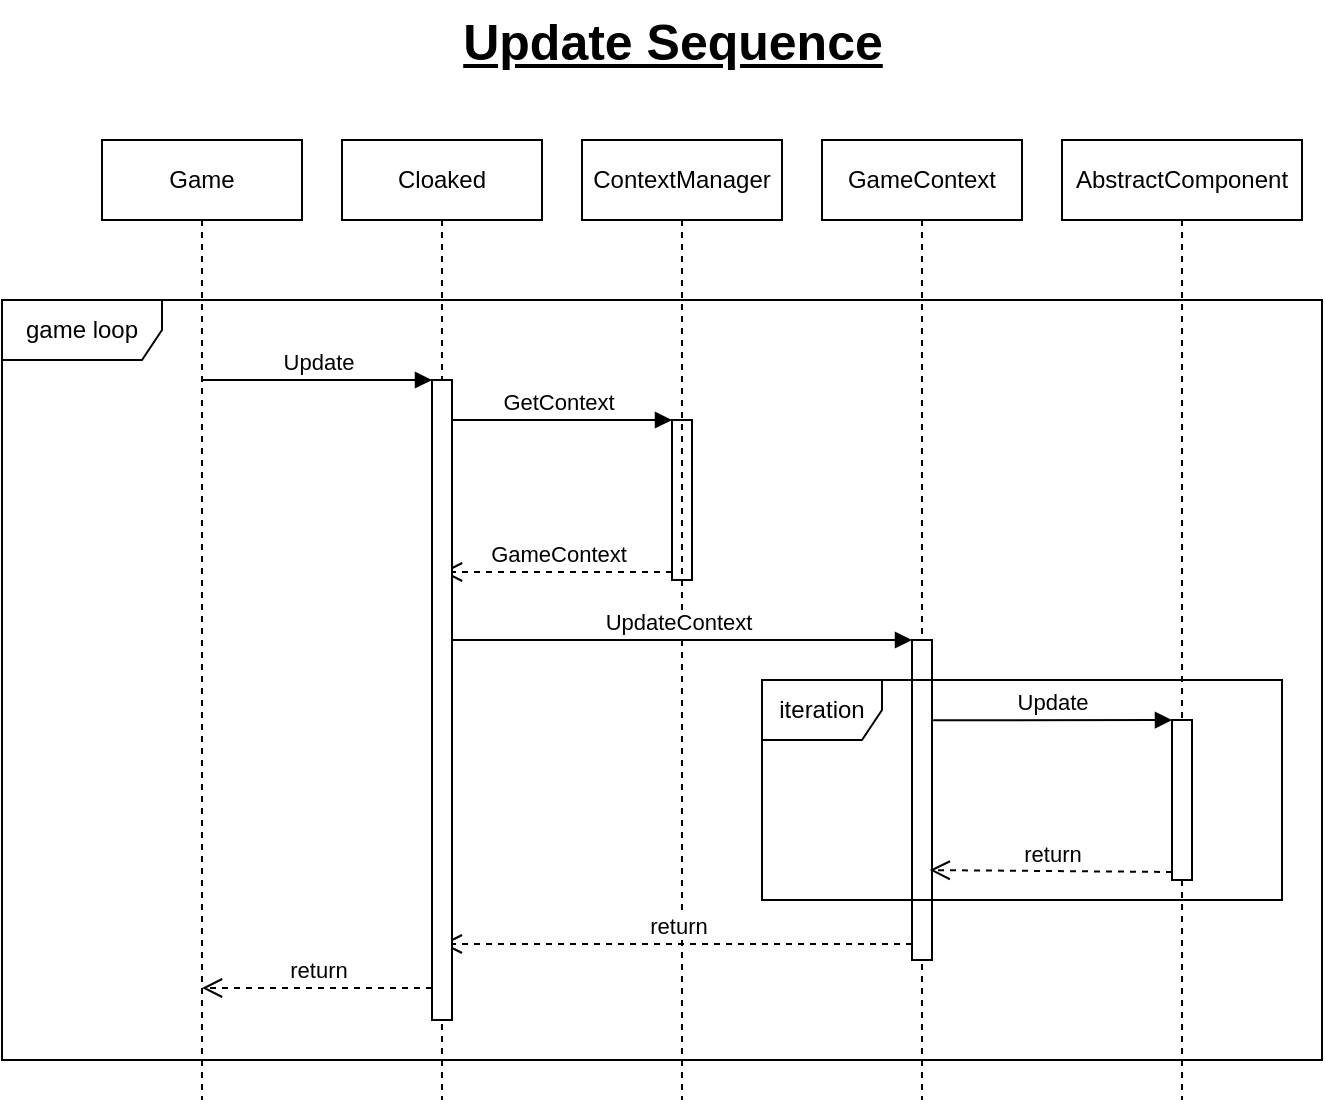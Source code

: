<mxfile version="13.6.5" type="device"><diagram id="0ZO-P3Gx69-5a1iubPXg" name="Page-1"><mxGraphModel dx="1422" dy="2962" grid="1" gridSize="10" guides="1" tooltips="1" connect="1" arrows="1" fold="1" page="1" pageScale="1" pageWidth="850" pageHeight="1100" math="0" shadow="0"><root><mxCell id="0"/><mxCell id="1" parent="0"/><mxCell id="_MPJZhpihvrq98aQGK74-2" value="" style="html=1;points=[];perimeter=orthogonalPerimeter;" vertex="1" parent="1"><mxGeometry x="425" y="-1940" width="10" height="80" as="geometry"/></mxCell><mxCell id="_MPJZhpihvrq98aQGK74-3" value="GetContext" style="html=1;verticalAlign=bottom;endArrow=block;entryX=0;entryY=0;" edge="1" target="_MPJZhpihvrq98aQGK74-2" parent="1"><mxGeometry relative="1" as="geometry"><mxPoint x="310" y="-1940" as="sourcePoint"/></mxGeometry></mxCell><mxCell id="_MPJZhpihvrq98aQGK74-4" value="GameContext" style="html=1;verticalAlign=bottom;endArrow=open;dashed=1;endSize=8;exitX=0;exitY=0.95;" edge="1" source="_MPJZhpihvrq98aQGK74-2" parent="1"><mxGeometry relative="1" as="geometry"><mxPoint x="310" y="-1864" as="targetPoint"/></mxGeometry></mxCell><mxCell id="_MPJZhpihvrq98aQGK74-7" value="Cloaked" style="shape=umlLifeline;perimeter=lifelinePerimeter;whiteSpace=wrap;html=1;container=1;collapsible=0;recursiveResize=0;outlineConnect=0;" vertex="1" parent="1"><mxGeometry x="260" y="-2080" width="100" height="480" as="geometry"/></mxCell><mxCell id="_MPJZhpihvrq98aQGK74-8" value="ContextManager" style="shape=umlLifeline;perimeter=lifelinePerimeter;whiteSpace=wrap;html=1;container=1;collapsible=0;recursiveResize=0;outlineConnect=0;" vertex="1" parent="1"><mxGeometry x="380" y="-2080" width="100" height="480" as="geometry"/></mxCell><mxCell id="_MPJZhpihvrq98aQGK74-9" value="GameContext" style="shape=umlLifeline;perimeter=lifelinePerimeter;whiteSpace=wrap;html=1;container=1;collapsible=0;recursiveResize=0;outlineConnect=0;" vertex="1" parent="1"><mxGeometry x="500" y="-2080" width="100" height="480" as="geometry"/></mxCell><mxCell id="_MPJZhpihvrq98aQGK74-10" value="" style="html=1;points=[];perimeter=orthogonalPerimeter;" vertex="1" parent="1"><mxGeometry x="545" y="-1830" width="10" height="160" as="geometry"/></mxCell><mxCell id="_MPJZhpihvrq98aQGK74-11" value="UpdateContext" style="html=1;verticalAlign=bottom;endArrow=block;entryX=0;entryY=0;" edge="1" target="_MPJZhpihvrq98aQGK74-10" parent="1"><mxGeometry relative="1" as="geometry"><mxPoint x="310" y="-1830" as="sourcePoint"/></mxGeometry></mxCell><mxCell id="_MPJZhpihvrq98aQGK74-12" value="return" style="html=1;verticalAlign=bottom;endArrow=open;dashed=1;endSize=8;exitX=0;exitY=0.95;" edge="1" source="_MPJZhpihvrq98aQGK74-10" parent="1"><mxGeometry relative="1" as="geometry"><mxPoint x="309.929" y="-1678" as="targetPoint"/></mxGeometry></mxCell><mxCell id="_MPJZhpihvrq98aQGK74-13" value="AbstractComponent" style="shape=umlLifeline;perimeter=lifelinePerimeter;whiteSpace=wrap;html=1;container=1;collapsible=0;recursiveResize=0;outlineConnect=0;" vertex="1" parent="1"><mxGeometry x="620" y="-2080" width="120" height="480" as="geometry"/></mxCell><mxCell id="_MPJZhpihvrq98aQGK74-14" value="" style="html=1;points=[];perimeter=orthogonalPerimeter;" vertex="1" parent="1"><mxGeometry x="675" y="-1790" width="10" height="80" as="geometry"/></mxCell><mxCell id="_MPJZhpihvrq98aQGK74-15" value="Update" style="html=1;verticalAlign=bottom;endArrow=block;entryX=0;entryY=0;exitX=1.057;exitY=0.251;exitDx=0;exitDy=0;exitPerimeter=0;" edge="1" target="_MPJZhpihvrq98aQGK74-14" parent="1" source="_MPJZhpihvrq98aQGK74-10"><mxGeometry relative="1" as="geometry"><mxPoint x="550" y="-1790" as="sourcePoint"/></mxGeometry></mxCell><mxCell id="_MPJZhpihvrq98aQGK74-16" value="return" style="html=1;verticalAlign=bottom;endArrow=open;dashed=1;endSize=8;exitX=0;exitY=0.95;entryX=0.886;entryY=0.719;entryDx=0;entryDy=0;entryPerimeter=0;" edge="1" source="_MPJZhpihvrq98aQGK74-14" parent="1" target="_MPJZhpihvrq98aQGK74-10"><mxGeometry relative="1" as="geometry"><mxPoint x="560" y="-1714" as="targetPoint"/></mxGeometry></mxCell><mxCell id="_MPJZhpihvrq98aQGK74-17" value="iteration" style="shape=umlFrame;whiteSpace=wrap;html=1;width=60;height=30;" vertex="1" parent="1"><mxGeometry x="470" y="-1810" width="260" height="110" as="geometry"/></mxCell><mxCell id="_MPJZhpihvrq98aQGK74-18" value="Game" style="shape=umlLifeline;perimeter=lifelinePerimeter;whiteSpace=wrap;html=1;container=1;collapsible=0;recursiveResize=0;outlineConnect=0;" vertex="1" parent="1"><mxGeometry x="140" y="-2080" width="100" height="480" as="geometry"/></mxCell><mxCell id="_MPJZhpihvrq98aQGK74-19" value="" style="html=1;points=[];perimeter=orthogonalPerimeter;" vertex="1" parent="1"><mxGeometry x="305" y="-1960" width="10" height="320" as="geometry"/></mxCell><mxCell id="_MPJZhpihvrq98aQGK74-20" value="Update" style="html=1;verticalAlign=bottom;endArrow=block;entryX=0;entryY=0;" edge="1" target="_MPJZhpihvrq98aQGK74-19" parent="1"><mxGeometry relative="1" as="geometry"><mxPoint x="190" y="-1960" as="sourcePoint"/></mxGeometry></mxCell><mxCell id="_MPJZhpihvrq98aQGK74-21" value="return" style="html=1;verticalAlign=bottom;endArrow=open;dashed=1;endSize=8;exitX=0;exitY=0.95;" edge="1" source="_MPJZhpihvrq98aQGK74-19" parent="1" target="_MPJZhpihvrq98aQGK74-18"><mxGeometry relative="1" as="geometry"><mxPoint x="190" y="-1884" as="targetPoint"/></mxGeometry></mxCell><mxCell id="_MPJZhpihvrq98aQGK74-23" value="Update Sequence" style="text;html=1;align=center;verticalAlign=middle;resizable=0;points=[];autosize=1;fontSize=25;fontStyle=5" vertex="1" parent="1"><mxGeometry x="310" y="-2150" width="230" height="40" as="geometry"/></mxCell><mxCell id="_MPJZhpihvrq98aQGK74-24" value="game loop" style="shape=umlFrame;whiteSpace=wrap;html=1;width=80;height=30;" vertex="1" parent="1"><mxGeometry x="90" y="-2000" width="660" height="380" as="geometry"/></mxCell></root></mxGraphModel></diagram></mxfile>